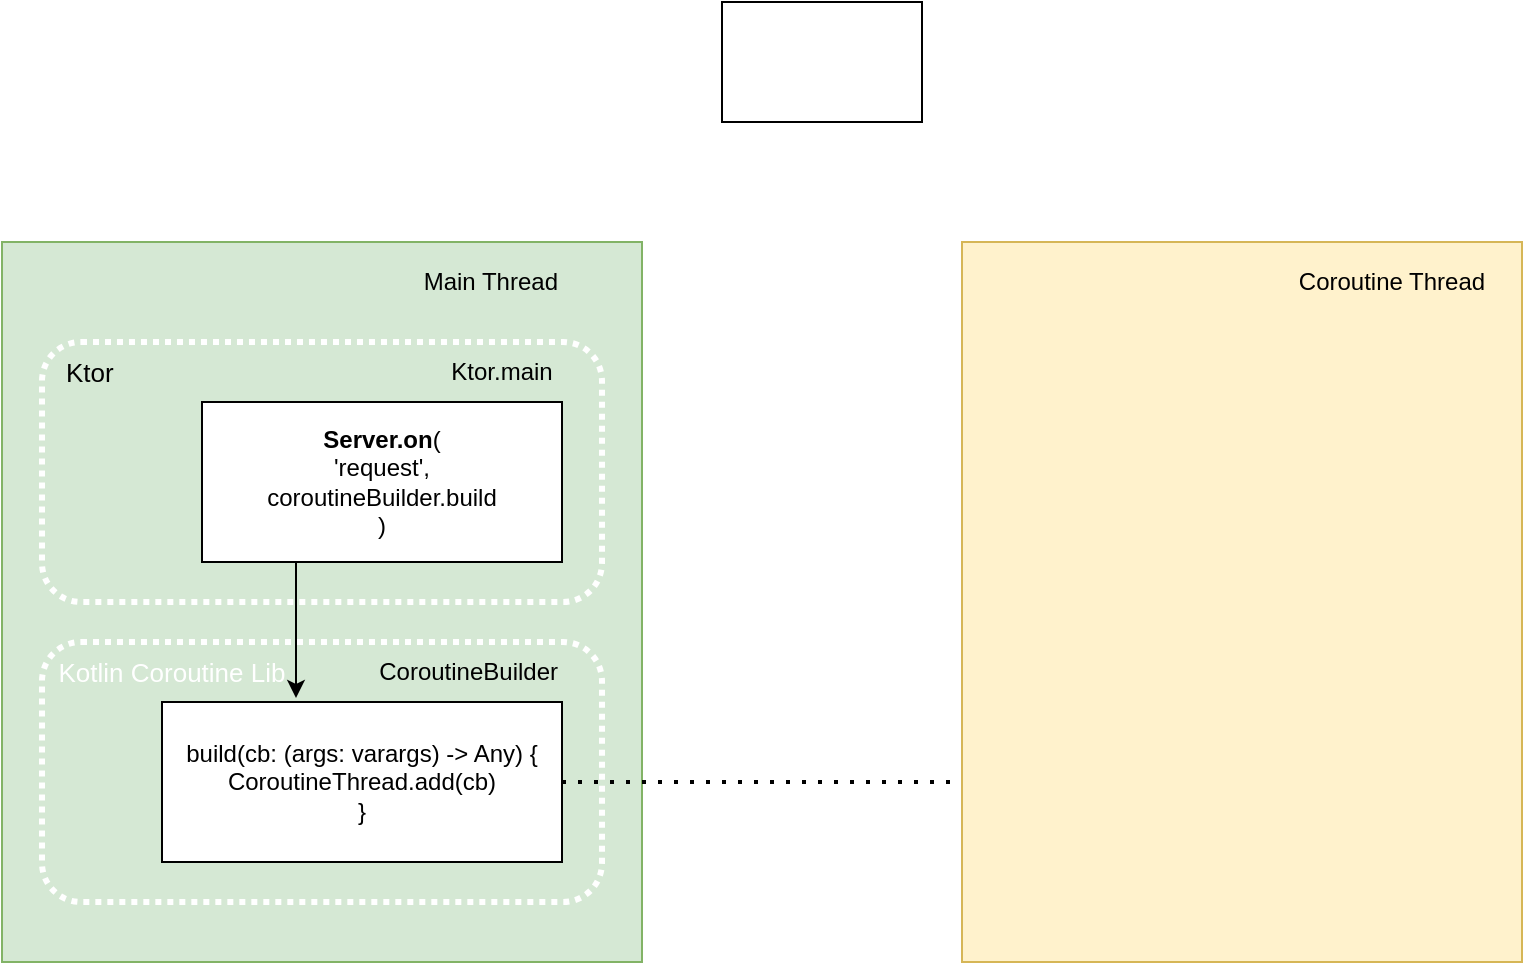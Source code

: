 <mxfile version="15.6.6" type="github">
  <diagram id="v02On1lfMs6m5p3coq2o" name="Page-1">
    <mxGraphModel dx="963" dy="783" grid="1" gridSize="10" guides="1" tooltips="1" connect="1" arrows="1" fold="1" page="1" pageScale="1" pageWidth="827" pageHeight="1169" math="0" shadow="0">
      <root>
        <mxCell id="0" />
        <mxCell id="1" parent="0" />
        <mxCell id="kDvmmwpO6Gp6joqLQOKr-1" value="" style="rounded=0;whiteSpace=wrap;html=1;fillColor=#d5e8d4;strokeColor=#82b366;fontColor=default;" vertex="1" parent="1">
          <mxGeometry x="40" y="200" width="320" height="360" as="geometry" />
        </mxCell>
        <mxCell id="kDvmmwpO6Gp6joqLQOKr-2" value="" style="rounded=0;whiteSpace=wrap;html=1;strokeColor=#d6b656;fillColor=#fff2cc;fontColor=default;" vertex="1" parent="1">
          <mxGeometry x="520" y="200" width="280" height="360" as="geometry" />
        </mxCell>
        <mxCell id="kDvmmwpO6Gp6joqLQOKr-3" value="Main Thread" style="text;html=1;strokeColor=none;fillColor=none;align=right;verticalAlign=middle;whiteSpace=wrap;rounded=0;fontColor=default;" vertex="1" parent="1">
          <mxGeometry x="200" y="200" width="120" height="40" as="geometry" />
        </mxCell>
        <mxCell id="kDvmmwpO6Gp6joqLQOKr-4" value="Coroutine Thread" style="text;html=1;strokeColor=none;fillColor=none;align=center;verticalAlign=middle;whiteSpace=wrap;rounded=0;fontColor=default;" vertex="1" parent="1">
          <mxGeometry x="670" y="200" width="130" height="40" as="geometry" />
        </mxCell>
        <mxCell id="kDvmmwpO6Gp6joqLQOKr-6" value="" style="rounded=0;whiteSpace=wrap;html=1;fontColor=default;strokeColor=default;fillColor=default;" vertex="1" parent="1">
          <mxGeometry x="120" y="430" width="200" height="80" as="geometry" />
        </mxCell>
        <mxCell id="kDvmmwpO6Gp6joqLQOKr-8" value="CoroutineBuilder" style="text;html=1;strokeColor=none;fillColor=none;align=right;verticalAlign=middle;whiteSpace=wrap;rounded=0;fontColor=default;" vertex="1" parent="1">
          <mxGeometry x="190" y="400" width="130" height="30" as="geometry" />
        </mxCell>
        <mxCell id="kDvmmwpO6Gp6joqLQOKr-11" value="" style="endArrow=classic;html=1;rounded=0;labelBackgroundColor=default;fontColor=default;strokeColor=default;entryX=0.335;entryY=-0.025;entryDx=0;entryDy=0;entryPerimeter=0;" edge="1" parent="1" target="kDvmmwpO6Gp6joqLQOKr-6">
          <mxGeometry width="50" height="50" relative="1" as="geometry">
            <mxPoint x="187" y="360" as="sourcePoint" />
            <mxPoint x="187" y="420" as="targetPoint" />
          </mxGeometry>
        </mxCell>
        <mxCell id="kDvmmwpO6Gp6joqLQOKr-12" value="build(cb: (args: varargs) -&amp;gt; Any) {&lt;br&gt;CoroutineThread.add(cb)&lt;br&gt;}" style="text;html=1;strokeColor=none;fillColor=none;align=center;verticalAlign=middle;whiteSpace=wrap;rounded=0;fontColor=default;" vertex="1" parent="1">
          <mxGeometry x="130" y="447.5" width="180" height="45" as="geometry" />
        </mxCell>
        <mxCell id="kDvmmwpO6Gp6joqLQOKr-14" value="" style="endArrow=none;dashed=1;html=1;dashPattern=1 3;strokeWidth=2;rounded=0;labelBackgroundColor=default;fontColor=default;exitX=1;exitY=0.5;exitDx=0;exitDy=0;strokeColor=default;entryX=0;entryY=0.75;entryDx=0;entryDy=0;" edge="1" parent="1" source="kDvmmwpO6Gp6joqLQOKr-6" target="kDvmmwpO6Gp6joqLQOKr-2">
          <mxGeometry width="50" height="50" relative="1" as="geometry">
            <mxPoint x="390" y="380" as="sourcePoint" />
            <mxPoint x="440" y="330" as="targetPoint" />
          </mxGeometry>
        </mxCell>
        <mxCell id="kDvmmwpO6Gp6joqLQOKr-15" value="" style="rounded=0;whiteSpace=wrap;html=1;fontColor=default;strokeColor=default;fillColor=default;align=right;" vertex="1" parent="1">
          <mxGeometry x="400" y="80" width="100" height="60" as="geometry" />
        </mxCell>
        <mxCell id="kDvmmwpO6Gp6joqLQOKr-17" value="" style="rounded=1;whiteSpace=wrap;html=1;align=right;fillColor=none;strokeColor=#FFFFFF;fontColor=default;dashed=1;dashPattern=1 1;strokeWidth=3;" vertex="1" parent="1">
          <mxGeometry x="60" y="250" width="280" height="130" as="geometry" />
        </mxCell>
        <mxCell id="kDvmmwpO6Gp6joqLQOKr-5" value="&lt;b&gt;Server.on&lt;/b&gt;(&lt;br&gt;&lt;font&gt;&#39;request&#39;&lt;/font&gt;,&lt;br&gt;&lt;font&gt;coroutineBuilder.build&lt;/font&gt;&lt;br&gt;)" style="rounded=0;whiteSpace=wrap;html=1;fontColor=default;strokeColor=default;fillColor=default;" vertex="1" parent="1">
          <mxGeometry x="140" y="280" width="180" height="80" as="geometry" />
        </mxCell>
        <mxCell id="kDvmmwpO6Gp6joqLQOKr-7" value="Ktor.main" style="text;html=1;strokeColor=none;fillColor=none;align=center;verticalAlign=middle;whiteSpace=wrap;rounded=0;fontColor=default;" vertex="1" parent="1">
          <mxGeometry x="260" y="250" width="60" height="30" as="geometry" />
        </mxCell>
        <mxCell id="kDvmmwpO6Gp6joqLQOKr-18" value="&lt;font style=&quot;font-size: 13px&quot;&gt;Ktor&lt;/font&gt;" style="text;html=1;strokeColor=none;fillColor=none;align=left;verticalAlign=middle;whiteSpace=wrap;rounded=0;dashed=1;dashPattern=1 1;fontColor=default;" vertex="1" parent="1">
          <mxGeometry x="70" y="250" width="60" height="30" as="geometry" />
        </mxCell>
        <mxCell id="kDvmmwpO6Gp6joqLQOKr-19" value="" style="rounded=1;whiteSpace=wrap;html=1;align=right;fillColor=none;strokeColor=#FFFFFF;fontColor=default;dashed=1;dashPattern=1 1;strokeWidth=3;" vertex="1" parent="1">
          <mxGeometry x="60" y="400" width="280" height="130" as="geometry" />
        </mxCell>
        <mxCell id="kDvmmwpO6Gp6joqLQOKr-20" value="&lt;font style=&quot;font-size: 13px&quot; color=&quot;#ffffff&quot;&gt;Kotlin Coroutine Lib&lt;/font&gt;" style="text;html=1;strokeColor=none;fillColor=none;align=center;verticalAlign=middle;whiteSpace=wrap;rounded=0;dashed=1;dashPattern=1 1;fontColor=default;" vertex="1" parent="1">
          <mxGeometry x="60" y="400" width="130" height="30" as="geometry" />
        </mxCell>
      </root>
    </mxGraphModel>
  </diagram>
</mxfile>
